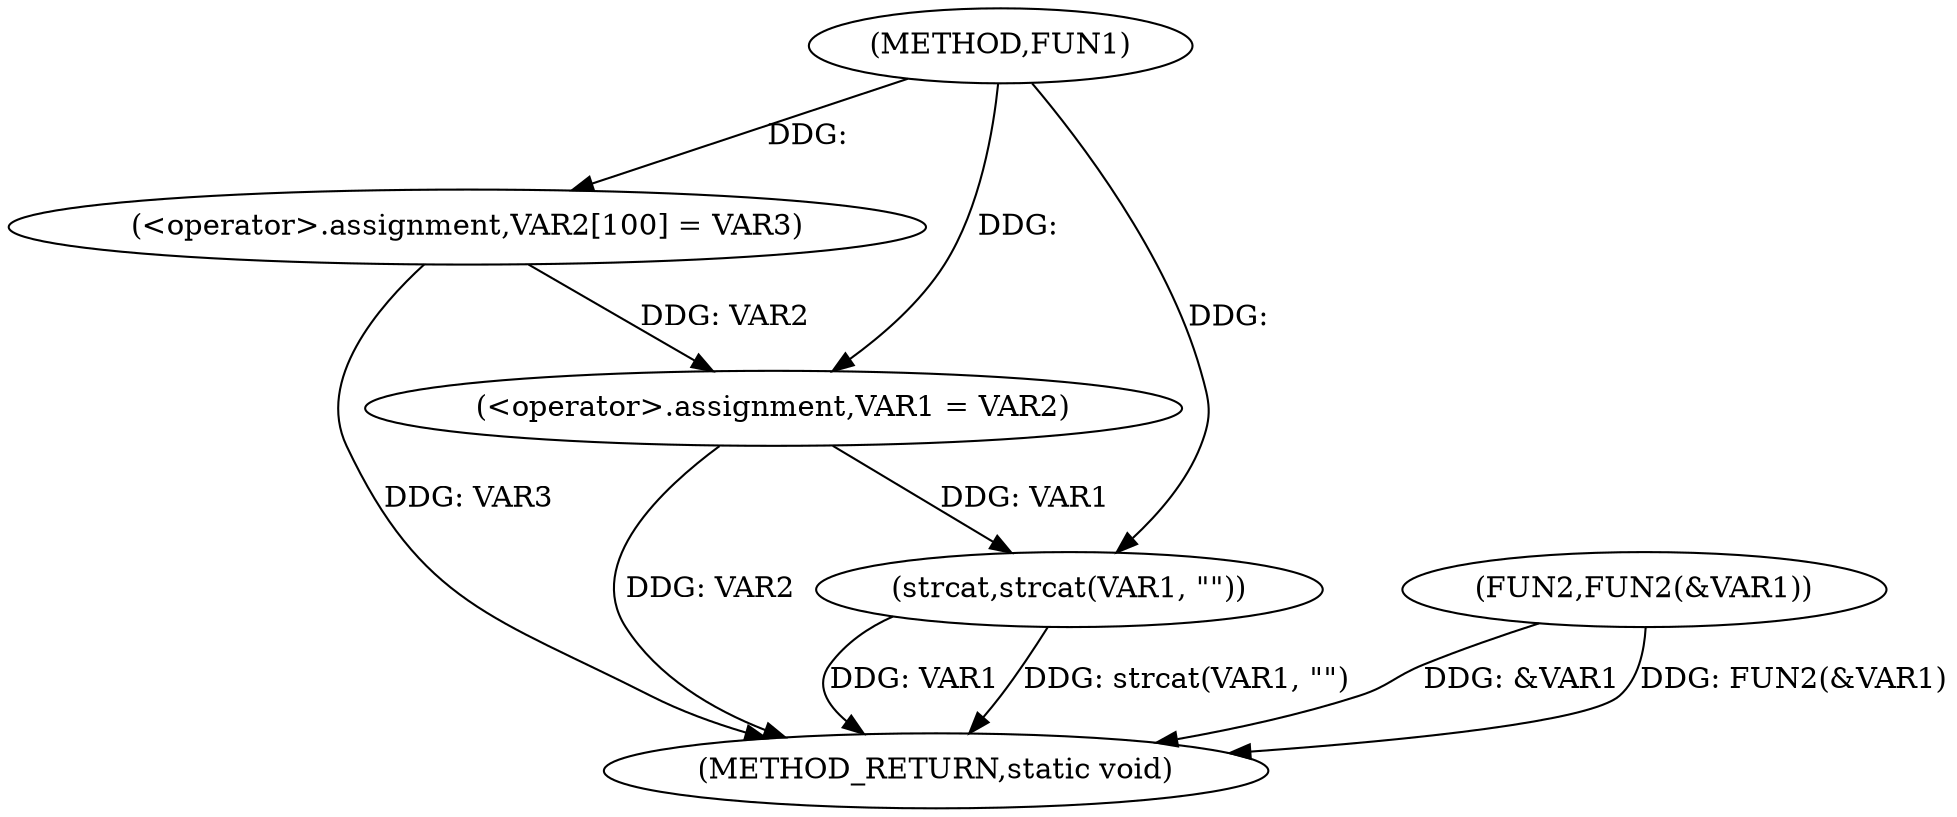 digraph FUN1 {  
"1000100" [label = "(METHOD,FUN1)" ]
"1000116" [label = "(METHOD_RETURN,static void)" ]
"1000104" [label = "(<operator>.assignment,VAR2[100] = VAR3)" ]
"1000107" [label = "(<operator>.assignment,VAR1 = VAR2)" ]
"1000110" [label = "(strcat,strcat(VAR1, \"\"))" ]
"1000113" [label = "(FUN2,FUN2(&VAR1))" ]
  "1000113" -> "1000116"  [ label = "DDG: &VAR1"] 
  "1000110" -> "1000116"  [ label = "DDG: VAR1"] 
  "1000113" -> "1000116"  [ label = "DDG: FUN2(&VAR1)"] 
  "1000110" -> "1000116"  [ label = "DDG: strcat(VAR1, \"\")"] 
  "1000104" -> "1000116"  [ label = "DDG: VAR3"] 
  "1000107" -> "1000116"  [ label = "DDG: VAR2"] 
  "1000100" -> "1000104"  [ label = "DDG: "] 
  "1000104" -> "1000107"  [ label = "DDG: VAR2"] 
  "1000100" -> "1000107"  [ label = "DDG: "] 
  "1000107" -> "1000110"  [ label = "DDG: VAR1"] 
  "1000100" -> "1000110"  [ label = "DDG: "] 
}
